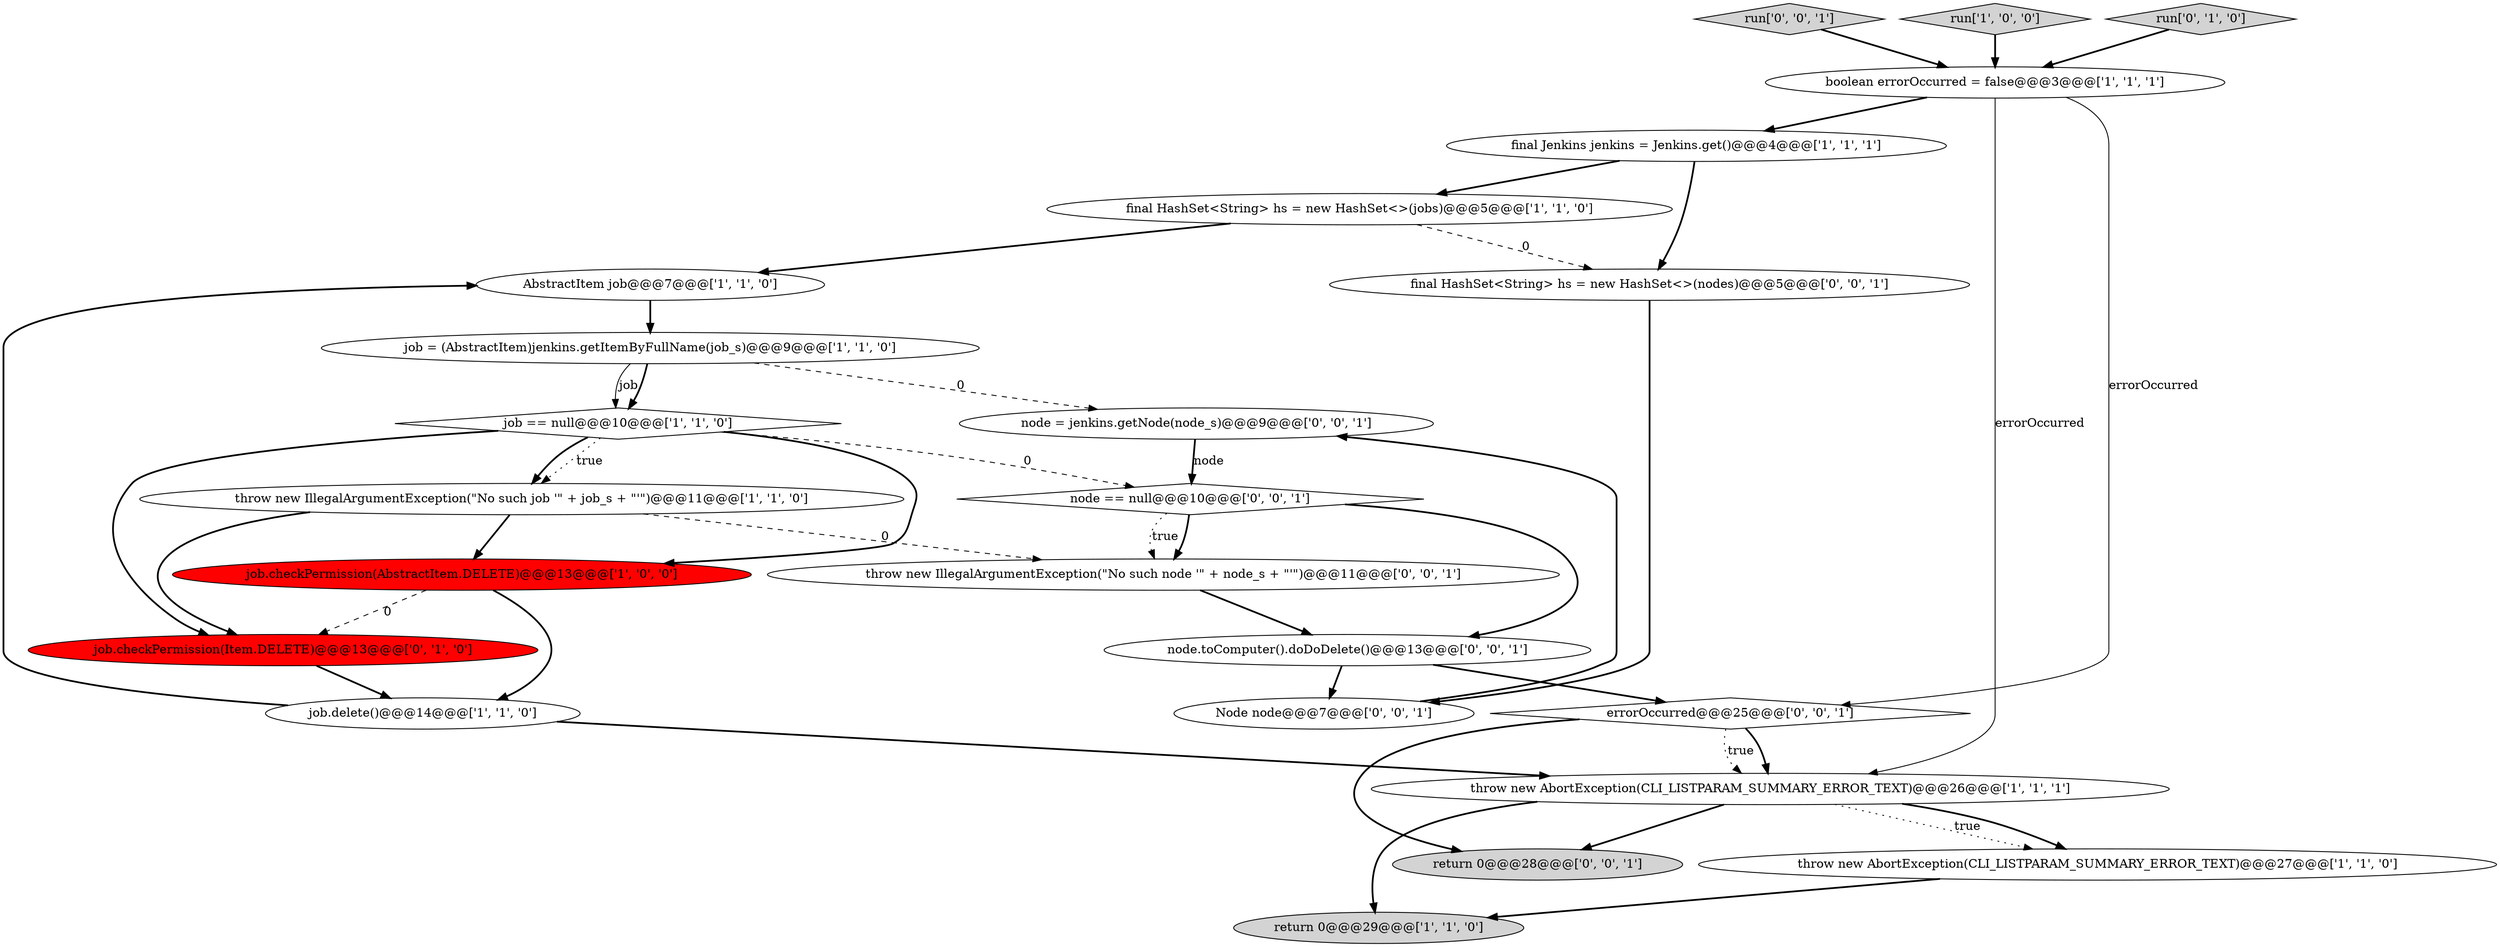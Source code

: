 digraph {
18 [style = filled, label = "run['0', '0', '1']", fillcolor = lightgray, shape = diamond image = "AAA0AAABBB3BBB"];
11 [style = filled, label = "final Jenkins jenkins = Jenkins.get()@@@4@@@['1', '1', '1']", fillcolor = white, shape = ellipse image = "AAA0AAABBB1BBB"];
0 [style = filled, label = "job = (AbstractItem)jenkins.getItemByFullName(job_s)@@@9@@@['1', '1', '0']", fillcolor = white, shape = ellipse image = "AAA0AAABBB1BBB"];
6 [style = filled, label = "AbstractItem job@@@7@@@['1', '1', '0']", fillcolor = white, shape = ellipse image = "AAA0AAABBB1BBB"];
19 [style = filled, label = "return 0@@@28@@@['0', '0', '1']", fillcolor = lightgray, shape = ellipse image = "AAA0AAABBB3BBB"];
20 [style = filled, label = "node = jenkins.getNode(node_s)@@@9@@@['0', '0', '1']", fillcolor = white, shape = ellipse image = "AAA0AAABBB3BBB"];
4 [style = filled, label = "throw new IllegalArgumentException(\"No such job '\" + job_s + \"'\")@@@11@@@['1', '1', '0']", fillcolor = white, shape = ellipse image = "AAA0AAABBB1BBB"];
1 [style = filled, label = "return 0@@@29@@@['1', '1', '0']", fillcolor = lightgray, shape = ellipse image = "AAA0AAABBB1BBB"];
23 [style = filled, label = "throw new IllegalArgumentException(\"No such node '\" + node_s + \"'\")@@@11@@@['0', '0', '1']", fillcolor = white, shape = ellipse image = "AAA0AAABBB3BBB"];
9 [style = filled, label = "job.checkPermission(AbstractItem.DELETE)@@@13@@@['1', '0', '0']", fillcolor = red, shape = ellipse image = "AAA1AAABBB1BBB"];
16 [style = filled, label = "node == null@@@10@@@['0', '0', '1']", fillcolor = white, shape = diamond image = "AAA0AAABBB3BBB"];
2 [style = filled, label = "final HashSet<String> hs = new HashSet<>(jobs)@@@5@@@['1', '1', '0']", fillcolor = white, shape = ellipse image = "AAA0AAABBB1BBB"];
12 [style = filled, label = "throw new AbortException(CLI_LISTPARAM_SUMMARY_ERROR_TEXT)@@@26@@@['1', '1', '1']", fillcolor = white, shape = ellipse image = "AAA0AAABBB1BBB"];
21 [style = filled, label = "node.toComputer().doDoDelete()@@@13@@@['0', '0', '1']", fillcolor = white, shape = ellipse image = "AAA0AAABBB3BBB"];
8 [style = filled, label = "boolean errorOccurred = false@@@3@@@['1', '1', '1']", fillcolor = white, shape = ellipse image = "AAA0AAABBB1BBB"];
22 [style = filled, label = "final HashSet<String> hs = new HashSet<>(nodes)@@@5@@@['0', '0', '1']", fillcolor = white, shape = ellipse image = "AAA0AAABBB3BBB"];
15 [style = filled, label = "Node node@@@7@@@['0', '0', '1']", fillcolor = white, shape = ellipse image = "AAA0AAABBB3BBB"];
5 [style = filled, label = "job.delete()@@@14@@@['1', '1', '0']", fillcolor = white, shape = ellipse image = "AAA0AAABBB1BBB"];
10 [style = filled, label = "run['1', '0', '0']", fillcolor = lightgray, shape = diamond image = "AAA0AAABBB1BBB"];
17 [style = filled, label = "errorOccurred@@@25@@@['0', '0', '1']", fillcolor = white, shape = diamond image = "AAA0AAABBB3BBB"];
7 [style = filled, label = "job == null@@@10@@@['1', '1', '0']", fillcolor = white, shape = diamond image = "AAA0AAABBB1BBB"];
3 [style = filled, label = "throw new AbortException(CLI_LISTPARAM_SUMMARY_ERROR_TEXT)@@@27@@@['1', '1', '0']", fillcolor = white, shape = ellipse image = "AAA0AAABBB1BBB"];
14 [style = filled, label = "run['0', '1', '0']", fillcolor = lightgray, shape = diamond image = "AAA0AAABBB2BBB"];
13 [style = filled, label = "job.checkPermission(Item.DELETE)@@@13@@@['0', '1', '0']", fillcolor = red, shape = ellipse image = "AAA1AAABBB2BBB"];
7->13 [style = bold, label=""];
4->9 [style = bold, label=""];
12->3 [style = dotted, label="true"];
22->15 [style = bold, label=""];
3->1 [style = bold, label=""];
2->6 [style = bold, label=""];
7->16 [style = dashed, label="0"];
21->15 [style = bold, label=""];
4->13 [style = bold, label=""];
0->7 [style = solid, label="job"];
6->0 [style = bold, label=""];
7->4 [style = bold, label=""];
16->23 [style = bold, label=""];
0->20 [style = dashed, label="0"];
12->1 [style = bold, label=""];
16->23 [style = dotted, label="true"];
17->19 [style = bold, label=""];
11->2 [style = bold, label=""];
0->7 [style = bold, label=""];
8->12 [style = solid, label="errorOccurred"];
7->9 [style = bold, label=""];
17->12 [style = bold, label=""];
20->16 [style = bold, label=""];
5->6 [style = bold, label=""];
10->8 [style = bold, label=""];
23->21 [style = bold, label=""];
5->12 [style = bold, label=""];
17->12 [style = dotted, label="true"];
15->20 [style = bold, label=""];
16->21 [style = bold, label=""];
8->17 [style = solid, label="errorOccurred"];
7->4 [style = dotted, label="true"];
9->13 [style = dashed, label="0"];
11->22 [style = bold, label=""];
9->5 [style = bold, label=""];
13->5 [style = bold, label=""];
14->8 [style = bold, label=""];
12->3 [style = bold, label=""];
18->8 [style = bold, label=""];
12->19 [style = bold, label=""];
8->11 [style = bold, label=""];
2->22 [style = dashed, label="0"];
21->17 [style = bold, label=""];
4->23 [style = dashed, label="0"];
20->16 [style = solid, label="node"];
}
